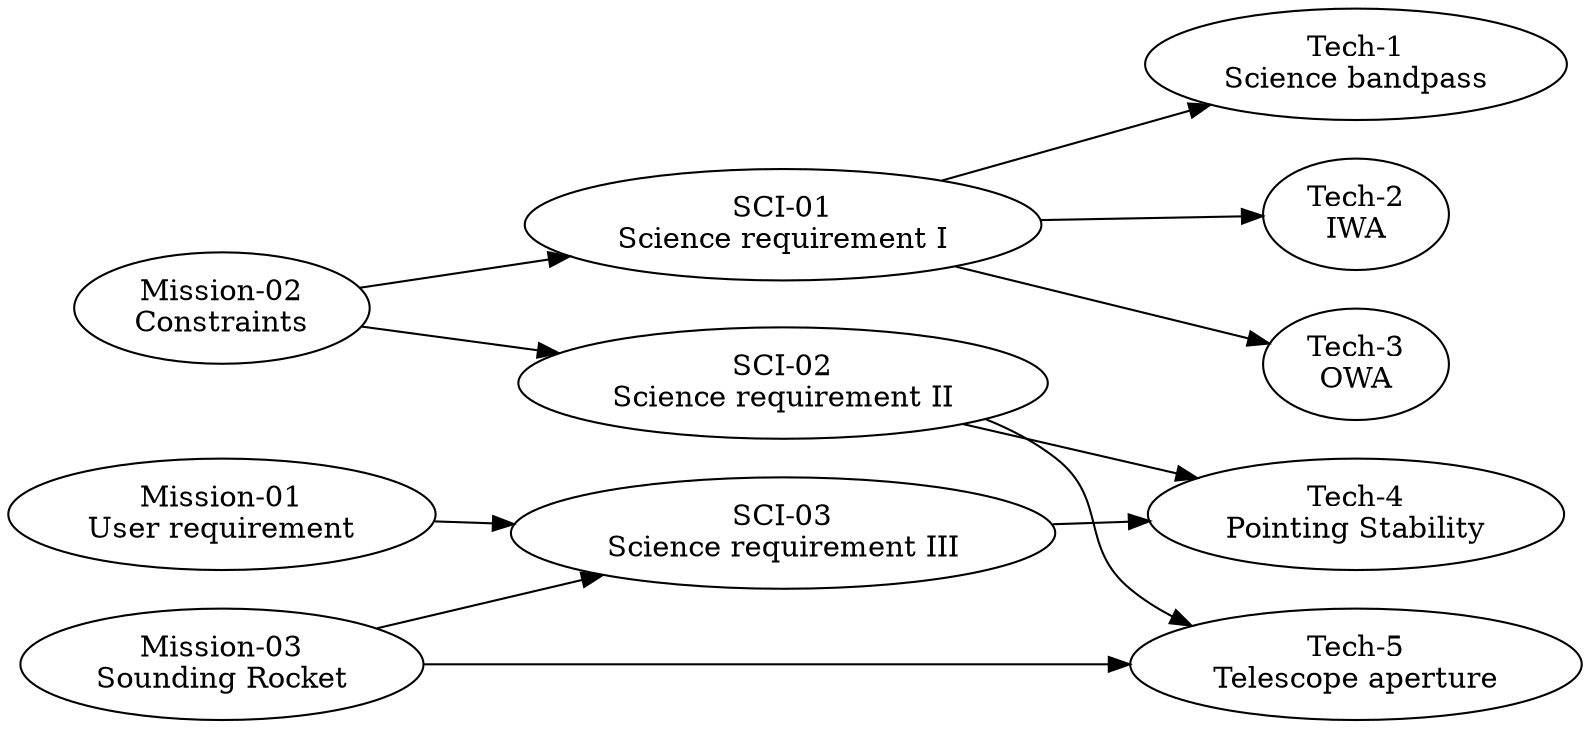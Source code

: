// The Requirements
digraph {
rankdir=LR
size="200,50"
	"Mission-01" [label="Mission-01
User requirement"]
	"Mission-02" [label="Mission-02
Constraints"]
	"Mission-03" [label="Mission-03
Sounding Rocket"]
	"SCI-01" [label="SCI-01
Science requirement I"]
		"Mission-02" -> "SCI-01"
	"SCI-02" [label="SCI-02
Science requirement II"]
		"Mission-02" -> "SCI-02"
	"SCI-03" [label="SCI-03
Science requirement III"]
		"Mission-01" -> "SCI-03"
		"Mission-03" -> "SCI-03"
	"Tech-1" [label="Tech-1
Science bandpass"]
		"SCI-01" -> "Tech-1"
	"Tech-2" [label="Tech-2
IWA"]
		"SCI-01" -> "Tech-2"
	"Tech-3" [label="Tech-3
OWA"]
		"SCI-01" -> "Tech-3"
	"Tech-4" [label="Tech-4
Pointing Stability"]
		"SCI-02" -> "Tech-4"
		"SCI-03" -> "Tech-4"
	"Tech-5" [label="Tech-5
Telescope aperture"]
		"Mission-03" -> "Tech-5"
		"SCI-02" -> "Tech-5"
}